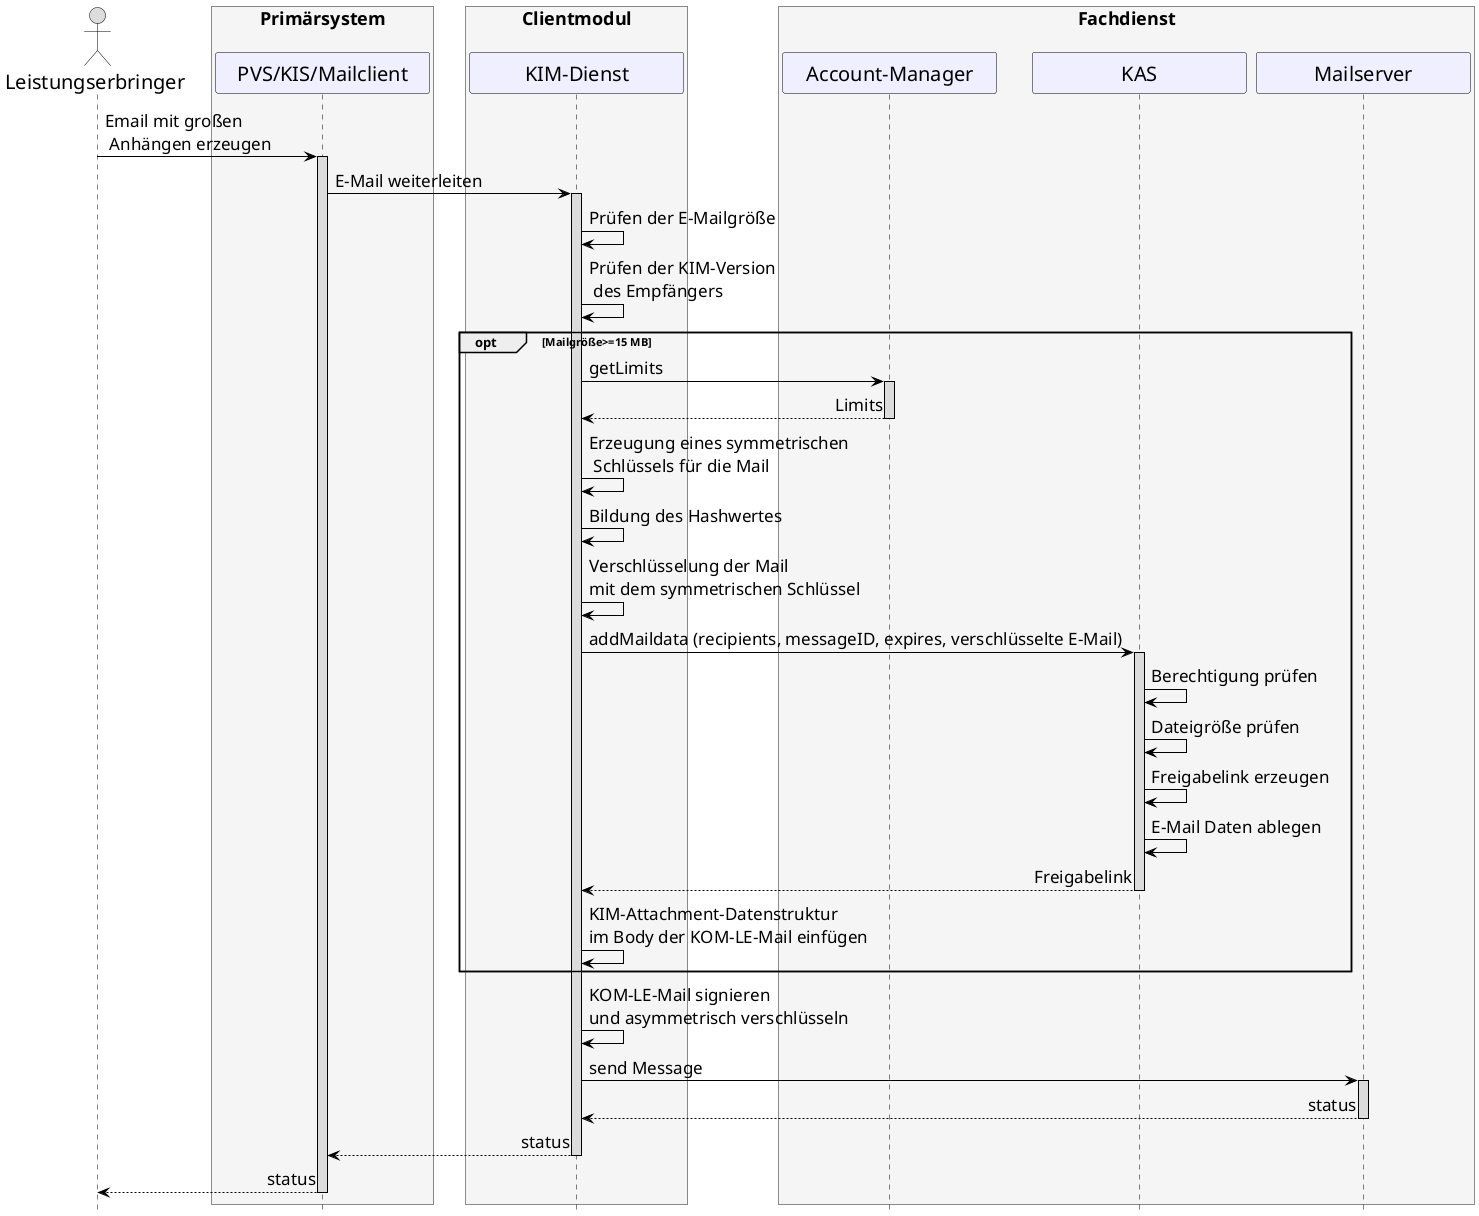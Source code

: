 /'
# KIM 1.5
# Account Manager
# Sequence Diagram
# Name: Operation kas mail senden
'/

@startuml
skinparam sequenceMessageAlign direction
skinparam minClassWidth 200
skinparam BoxPadding 15
skinparam sequenceReferenceHeaderBackgroundColor palegreen
scale max 2048 width
hide footbox

skinparam sequence {
ArrowColor black
ArrowFontSize 17
ActorBorderColor black
LifeLineBorderColor black
LifeLineBackgroundColor Gainsboro

ParticipantBorderColor Motivation
ParticipantBackgroundColor Motivation
ParticipantFontSize 20
ParticipantFontColor black
ParticipantBorderColor Black
ParticipantBackgroundColor MOTIVATION

ActorBackgroundColor Gainsboro
ActorFontColor black
ActorFontSize 20
ActorFontName Aapex
}
      actor L as "Leistungserbringer"
      box <size:18>Primärsystem\n #WhiteSmoke
            participant P as "PVS/KIS/Mailclient"
      end box
      box <size:18>Clientmodul\n #WhiteSmoke
      participant KM as "KIM-Dienst"
      end box
      box <size:18>Fachdienst\n #WhiteSmoke
      participant AM as "Account-Manager"
      participant K as "KAS"
      participant MS as "Mailserver"
      end box

L->P: Email mit großen\n Anhängen erzeugen
 activate P
 P->KM: E-Mail weiterleiten
 activate KM
 KM->KM: Prüfen der E-Mailgröße
 KM->KM: Prüfen der KIM-Version\n des Empfängers
 opt Mailgröße>=15 MB
 KM->AM: getLimits
 activate AM
 AM-->KM: Limits
 deactivate AM
 KM->KM: Erzeugung eines symmetrischen\n Schlüssels für die Mail
 KM->KM: Bildung des Hashwertes
 KM->KM: Verschlüsselung der Mail \nmit dem symmetrischen Schlüssel
 KM->K: addMaildata (recipients, messageID, expires, verschlüsselte E-Mail)
 activate K
 K->K: Berechtigung prüfen
 K->K: Dateigröße prüfen
 K->K: Freigabelink erzeugen
 K->K: E-Mail Daten ablegen
 K-->KM: Freigabelink
 deactivate K
 KM->KM: KIM-Attachment-Datenstruktur \nim Body der KOM-LE-Mail einfügen
 end
 KM->KM: KOM-LE-Mail signieren \nund asymmetrisch verschlüsseln
 KM->MS++: send Message
 MS-->KM--: status
 KM-->P:status
 deactivate KM
 P-->L:status
 deactivate P
@enduml
